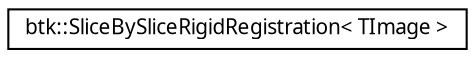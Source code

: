 digraph G
{
  edge [fontname="FreeSans.ttf",fontsize="10",labelfontname="FreeSans.ttf",labelfontsize="10"];
  node [fontname="FreeSans.ttf",fontsize="10",shape=record];
  rankdir=LR;
  Node1 [label="btk::SliceBySliceRigidRegistration\< TImage \>",height=0.2,width=0.4,color="black", fillcolor="white", style="filled",URL="$classbtk_1_1_slice_by_slice_rigid_registration.html",tooltip="This class registers two images by using a slice by slice rigid transform."];
}
